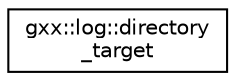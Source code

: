digraph "Graphical Class Hierarchy"
{
  edge [fontname="Helvetica",fontsize="10",labelfontname="Helvetica",labelfontsize="10"];
  node [fontname="Helvetica",fontsize="10",shape=record];
  rankdir="LR";
  Node1 [label="gxx::log::directory\l_target",height=0.2,width=0.4,color="black", fillcolor="white", style="filled",URL="$classgxx_1_1log_1_1directory__target.html"];
}

